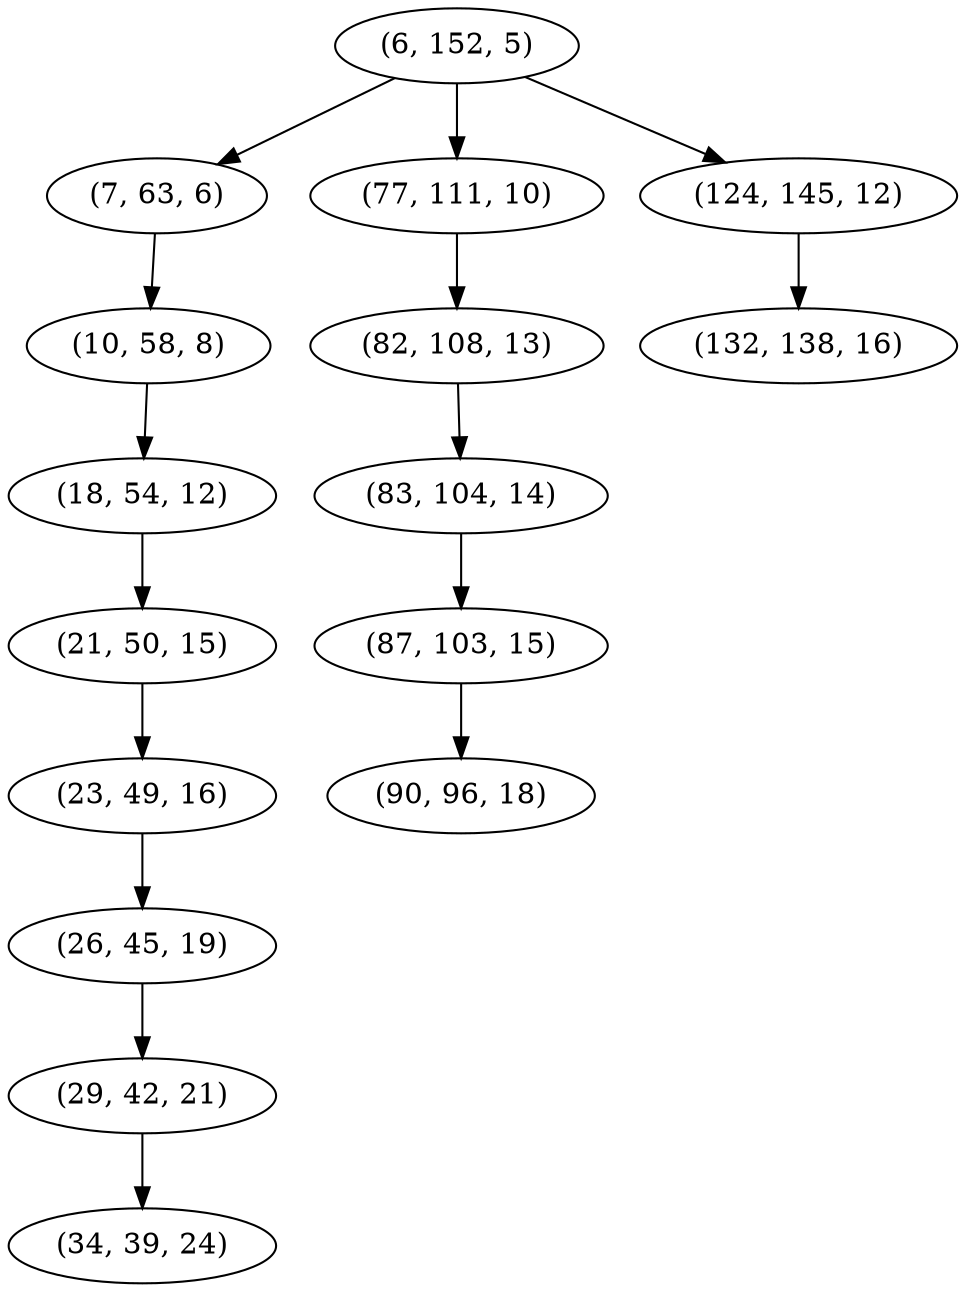 digraph tree {
    "(6, 152, 5)";
    "(7, 63, 6)";
    "(10, 58, 8)";
    "(18, 54, 12)";
    "(21, 50, 15)";
    "(23, 49, 16)";
    "(26, 45, 19)";
    "(29, 42, 21)";
    "(34, 39, 24)";
    "(77, 111, 10)";
    "(82, 108, 13)";
    "(83, 104, 14)";
    "(87, 103, 15)";
    "(90, 96, 18)";
    "(124, 145, 12)";
    "(132, 138, 16)";
    "(6, 152, 5)" -> "(7, 63, 6)";
    "(6, 152, 5)" -> "(77, 111, 10)";
    "(6, 152, 5)" -> "(124, 145, 12)";
    "(7, 63, 6)" -> "(10, 58, 8)";
    "(10, 58, 8)" -> "(18, 54, 12)";
    "(18, 54, 12)" -> "(21, 50, 15)";
    "(21, 50, 15)" -> "(23, 49, 16)";
    "(23, 49, 16)" -> "(26, 45, 19)";
    "(26, 45, 19)" -> "(29, 42, 21)";
    "(29, 42, 21)" -> "(34, 39, 24)";
    "(77, 111, 10)" -> "(82, 108, 13)";
    "(82, 108, 13)" -> "(83, 104, 14)";
    "(83, 104, 14)" -> "(87, 103, 15)";
    "(87, 103, 15)" -> "(90, 96, 18)";
    "(124, 145, 12)" -> "(132, 138, 16)";
}
